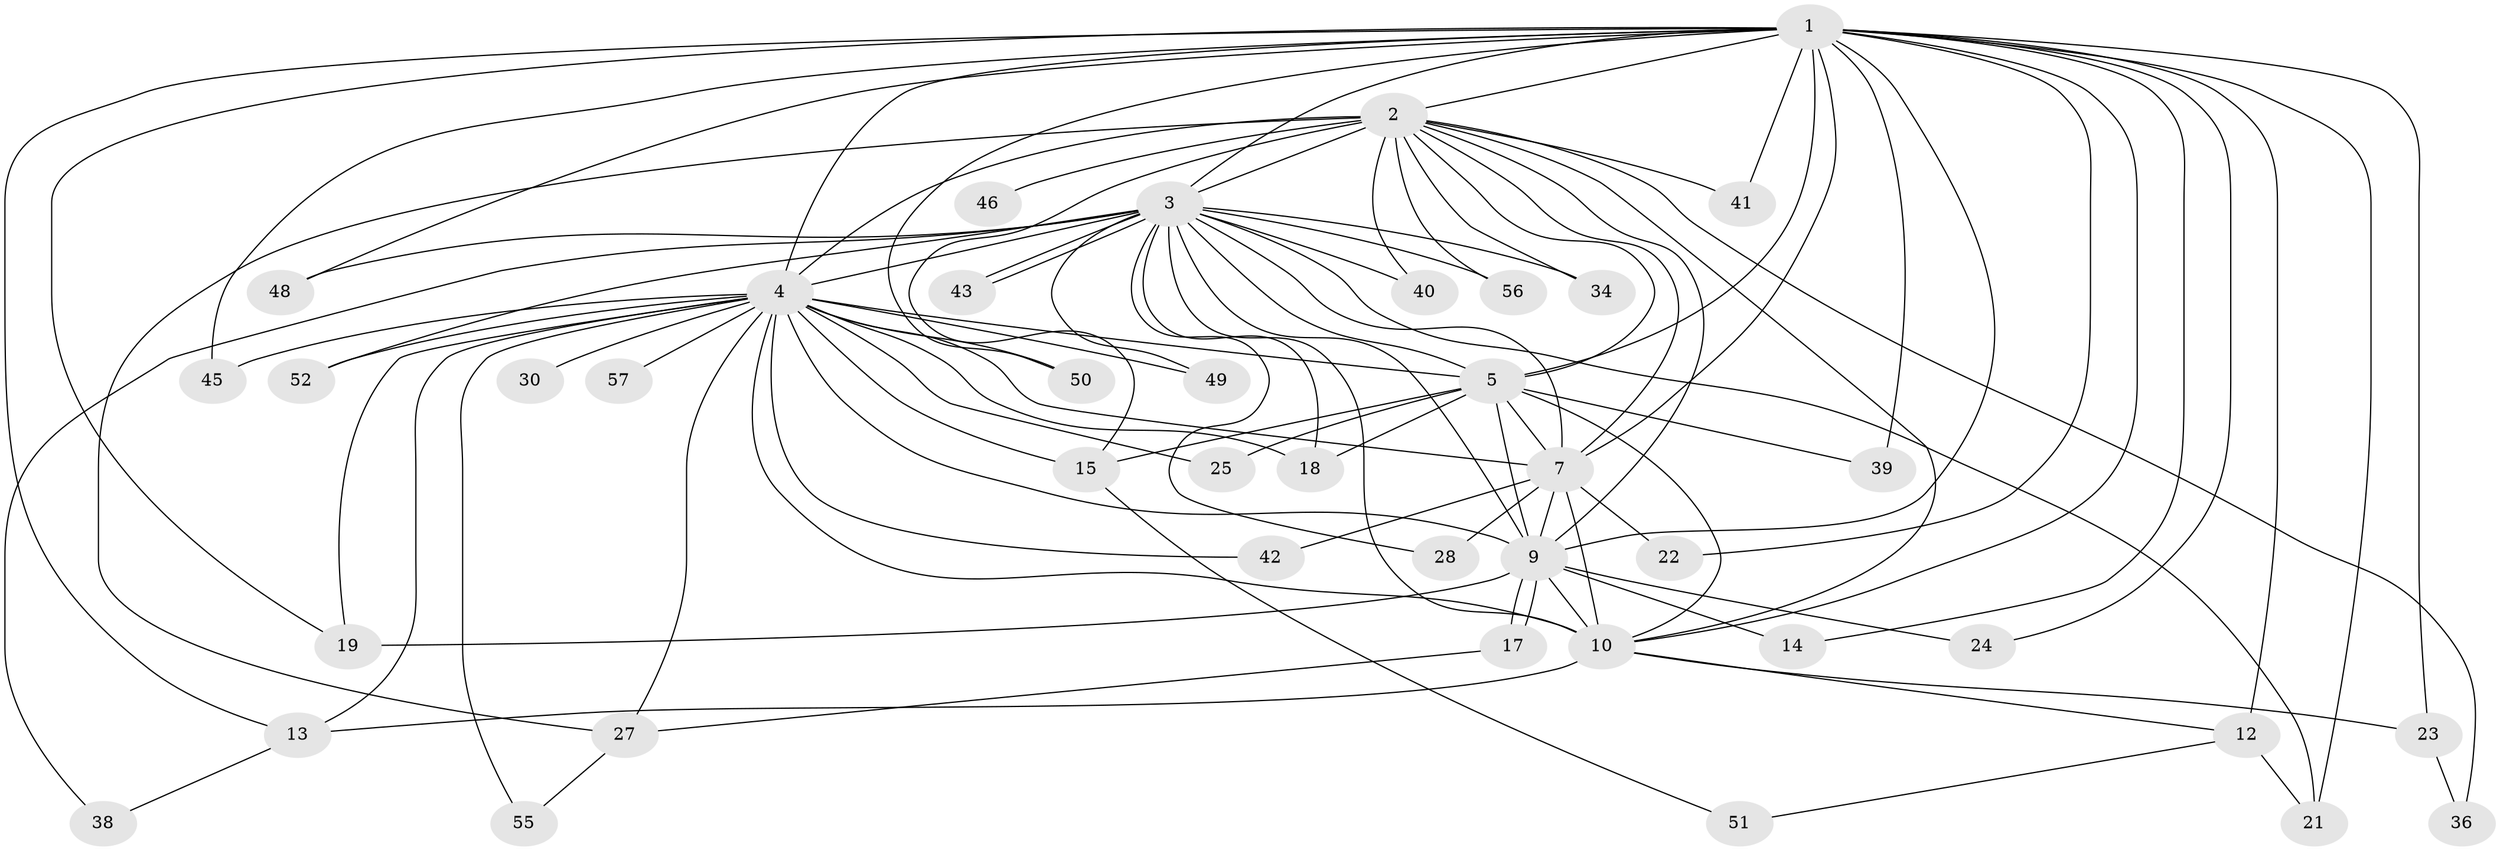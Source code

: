 // original degree distribution, {18: 0.017543859649122806, 15: 0.03508771929824561, 21: 0.017543859649122806, 12: 0.017543859649122806, 14: 0.05263157894736842, 23: 0.017543859649122806, 16: 0.017543859649122806, 6: 0.017543859649122806, 5: 0.03508771929824561, 4: 0.017543859649122806, 2: 0.5789473684210527, 3: 0.17543859649122806}
// Generated by graph-tools (version 1.1) at 2025/11/02/27/25 16:11:06]
// undirected, 41 vertices, 97 edges
graph export_dot {
graph [start="1"]
  node [color=gray90,style=filled];
  1 [super="+8"];
  2 [super="+11"];
  3 [super="+16"];
  4 [super="+6"];
  5 [super="+20"];
  7 [super="+26"];
  9 [super="+33"];
  10 [super="+54"];
  12 [super="+53"];
  13 [super="+32"];
  14;
  15 [super="+35"];
  17;
  18 [super="+31"];
  19 [super="+44"];
  21 [super="+37"];
  22;
  23;
  24;
  25;
  27 [super="+29"];
  28;
  30;
  34;
  36;
  38;
  39;
  40;
  41;
  42;
  43 [super="+47"];
  45;
  46;
  48;
  49;
  50;
  51;
  52;
  55;
  56;
  57;
  1 -- 2 [weight=2];
  1 -- 3 [weight=2];
  1 -- 4 [weight=4];
  1 -- 5 [weight=3];
  1 -- 7 [weight=2];
  1 -- 9 [weight=2];
  1 -- 10 [weight=2];
  1 -- 12 [weight=2];
  1 -- 14;
  1 -- 21;
  1 -- 22;
  1 -- 23;
  1 -- 41;
  1 -- 50;
  1 -- 39;
  1 -- 45;
  1 -- 48;
  1 -- 24;
  1 -- 13;
  1 -- 19;
  2 -- 3 [weight=2];
  2 -- 4 [weight=2];
  2 -- 5;
  2 -- 7;
  2 -- 9;
  2 -- 10;
  2 -- 36;
  2 -- 40;
  2 -- 41;
  2 -- 46 [weight=2];
  2 -- 34;
  2 -- 56;
  2 -- 27;
  2 -- 15;
  3 -- 4 [weight=2];
  3 -- 5;
  3 -- 7;
  3 -- 9;
  3 -- 10 [weight=2];
  3 -- 28;
  3 -- 34;
  3 -- 40;
  3 -- 43 [weight=2];
  3 -- 43;
  3 -- 49;
  3 -- 52;
  3 -- 56;
  3 -- 48;
  3 -- 38;
  3 -- 18;
  3 -- 21;
  4 -- 5 [weight=2];
  4 -- 7 [weight=2];
  4 -- 9 [weight=3];
  4 -- 10 [weight=2];
  4 -- 30 [weight=2];
  4 -- 52;
  4 -- 57 [weight=2];
  4 -- 13;
  4 -- 15;
  4 -- 18;
  4 -- 19;
  4 -- 25;
  4 -- 42;
  4 -- 45;
  4 -- 49;
  4 -- 50;
  4 -- 55;
  4 -- 27;
  5 -- 7;
  5 -- 9;
  5 -- 10;
  5 -- 15;
  5 -- 18;
  5 -- 25;
  5 -- 39;
  7 -- 9;
  7 -- 10;
  7 -- 22;
  7 -- 28;
  7 -- 42;
  9 -- 10 [weight=2];
  9 -- 14;
  9 -- 17;
  9 -- 17;
  9 -- 19;
  9 -- 24;
  10 -- 13;
  10 -- 23;
  10 -- 12;
  12 -- 21;
  12 -- 51;
  13 -- 38;
  15 -- 51;
  17 -- 27;
  23 -- 36;
  27 -- 55;
}
